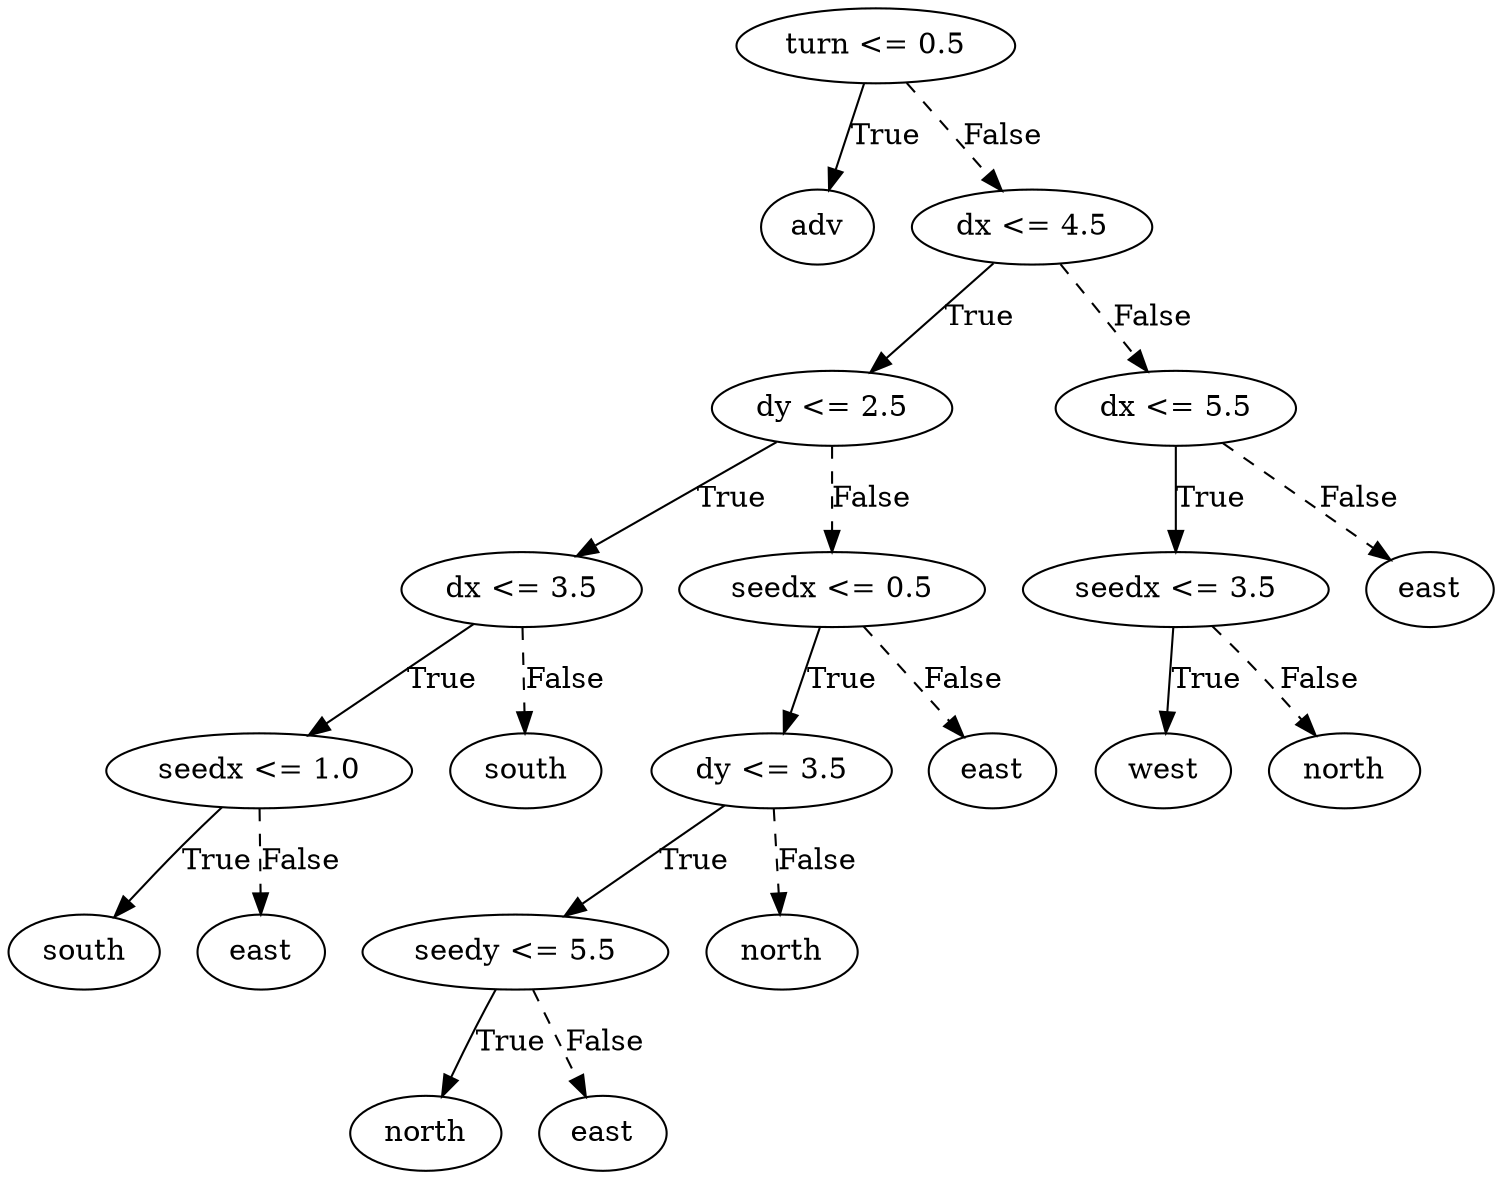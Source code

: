 digraph {
0 [label="turn <= 0.5"];
1 [label="adv"];
0 -> 1 [label="True"];
2 [label="dx <= 4.5"];
3 [label="dy <= 2.5"];
4 [label="dx <= 3.5"];
5 [label="seedx <= 1.0"];
6 [label="south"];
5 -> 6 [label="True"];
7 [label="east"];
5 -> 7 [style="dashed", label="False"];
4 -> 5 [label="True"];
8 [label="south"];
4 -> 8 [style="dashed", label="False"];
3 -> 4 [label="True"];
9 [label="seedx <= 0.5"];
10 [label="dy <= 3.5"];
11 [label="seedy <= 5.5"];
12 [label="north"];
11 -> 12 [label="True"];
13 [label="east"];
11 -> 13 [style="dashed", label="False"];
10 -> 11 [label="True"];
14 [label="north"];
10 -> 14 [style="dashed", label="False"];
9 -> 10 [label="True"];
15 [label="east"];
9 -> 15 [style="dashed", label="False"];
3 -> 9 [style="dashed", label="False"];
2 -> 3 [label="True"];
16 [label="dx <= 5.5"];
17 [label="seedx <= 3.5"];
18 [label="west"];
17 -> 18 [label="True"];
19 [label="north"];
17 -> 19 [style="dashed", label="False"];
16 -> 17 [label="True"];
20 [label="east"];
16 -> 20 [style="dashed", label="False"];
2 -> 16 [style="dashed", label="False"];
0 -> 2 [style="dashed", label="False"];

}